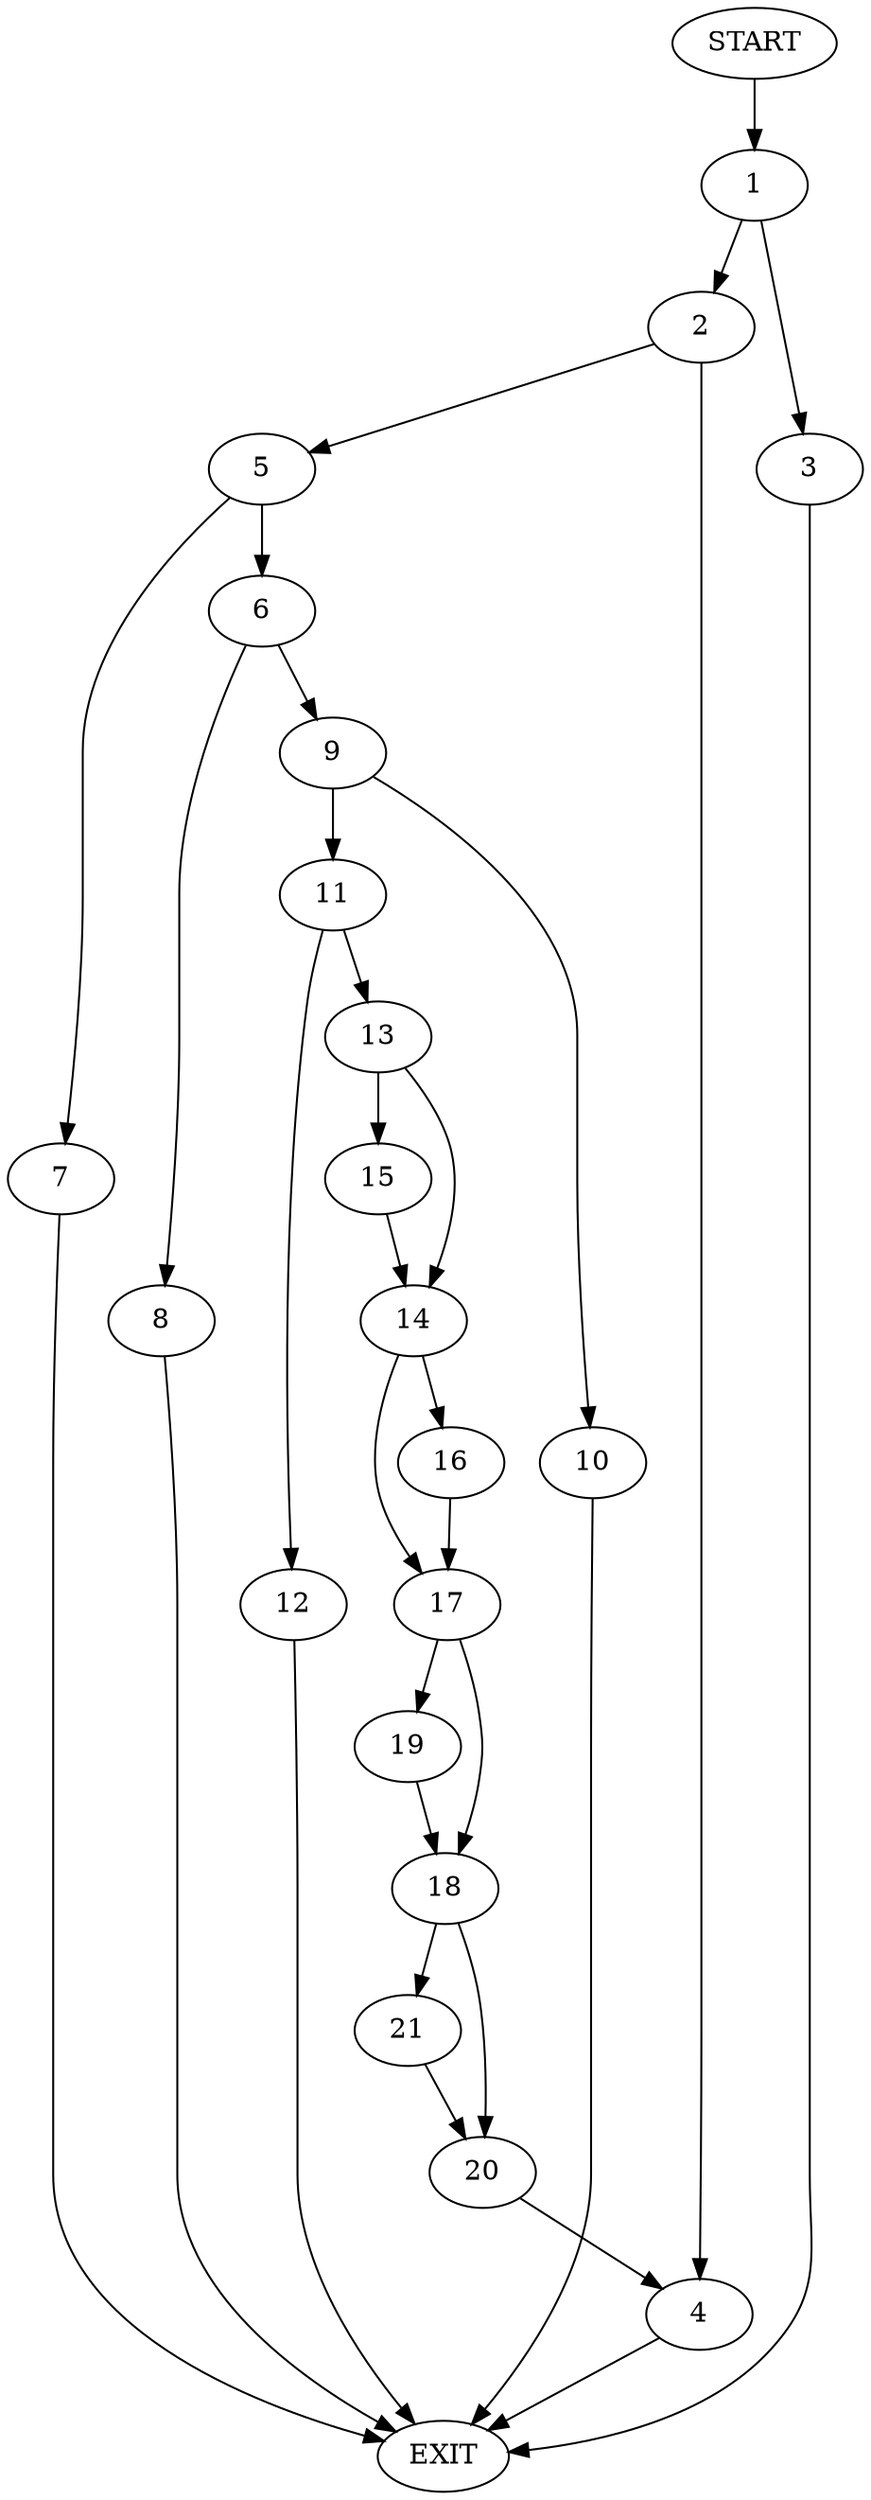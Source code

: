 digraph {
0 [label="START"]
22 [label="EXIT"]
0 -> 1
1 -> 2
1 -> 3
3 -> 22
2 -> 4
2 -> 5
4 -> 22
5 -> 6
5 -> 7
6 -> 8
6 -> 9
7 -> 22
9 -> 10
9 -> 11
8 -> 22
10 -> 22
11 -> 12
11 -> 13
13 -> 14
13 -> 15
12 -> 22
15 -> 14
14 -> 16
14 -> 17
16 -> 17
17 -> 18
17 -> 19
19 -> 18
18 -> 20
18 -> 21
21 -> 20
20 -> 4
}

